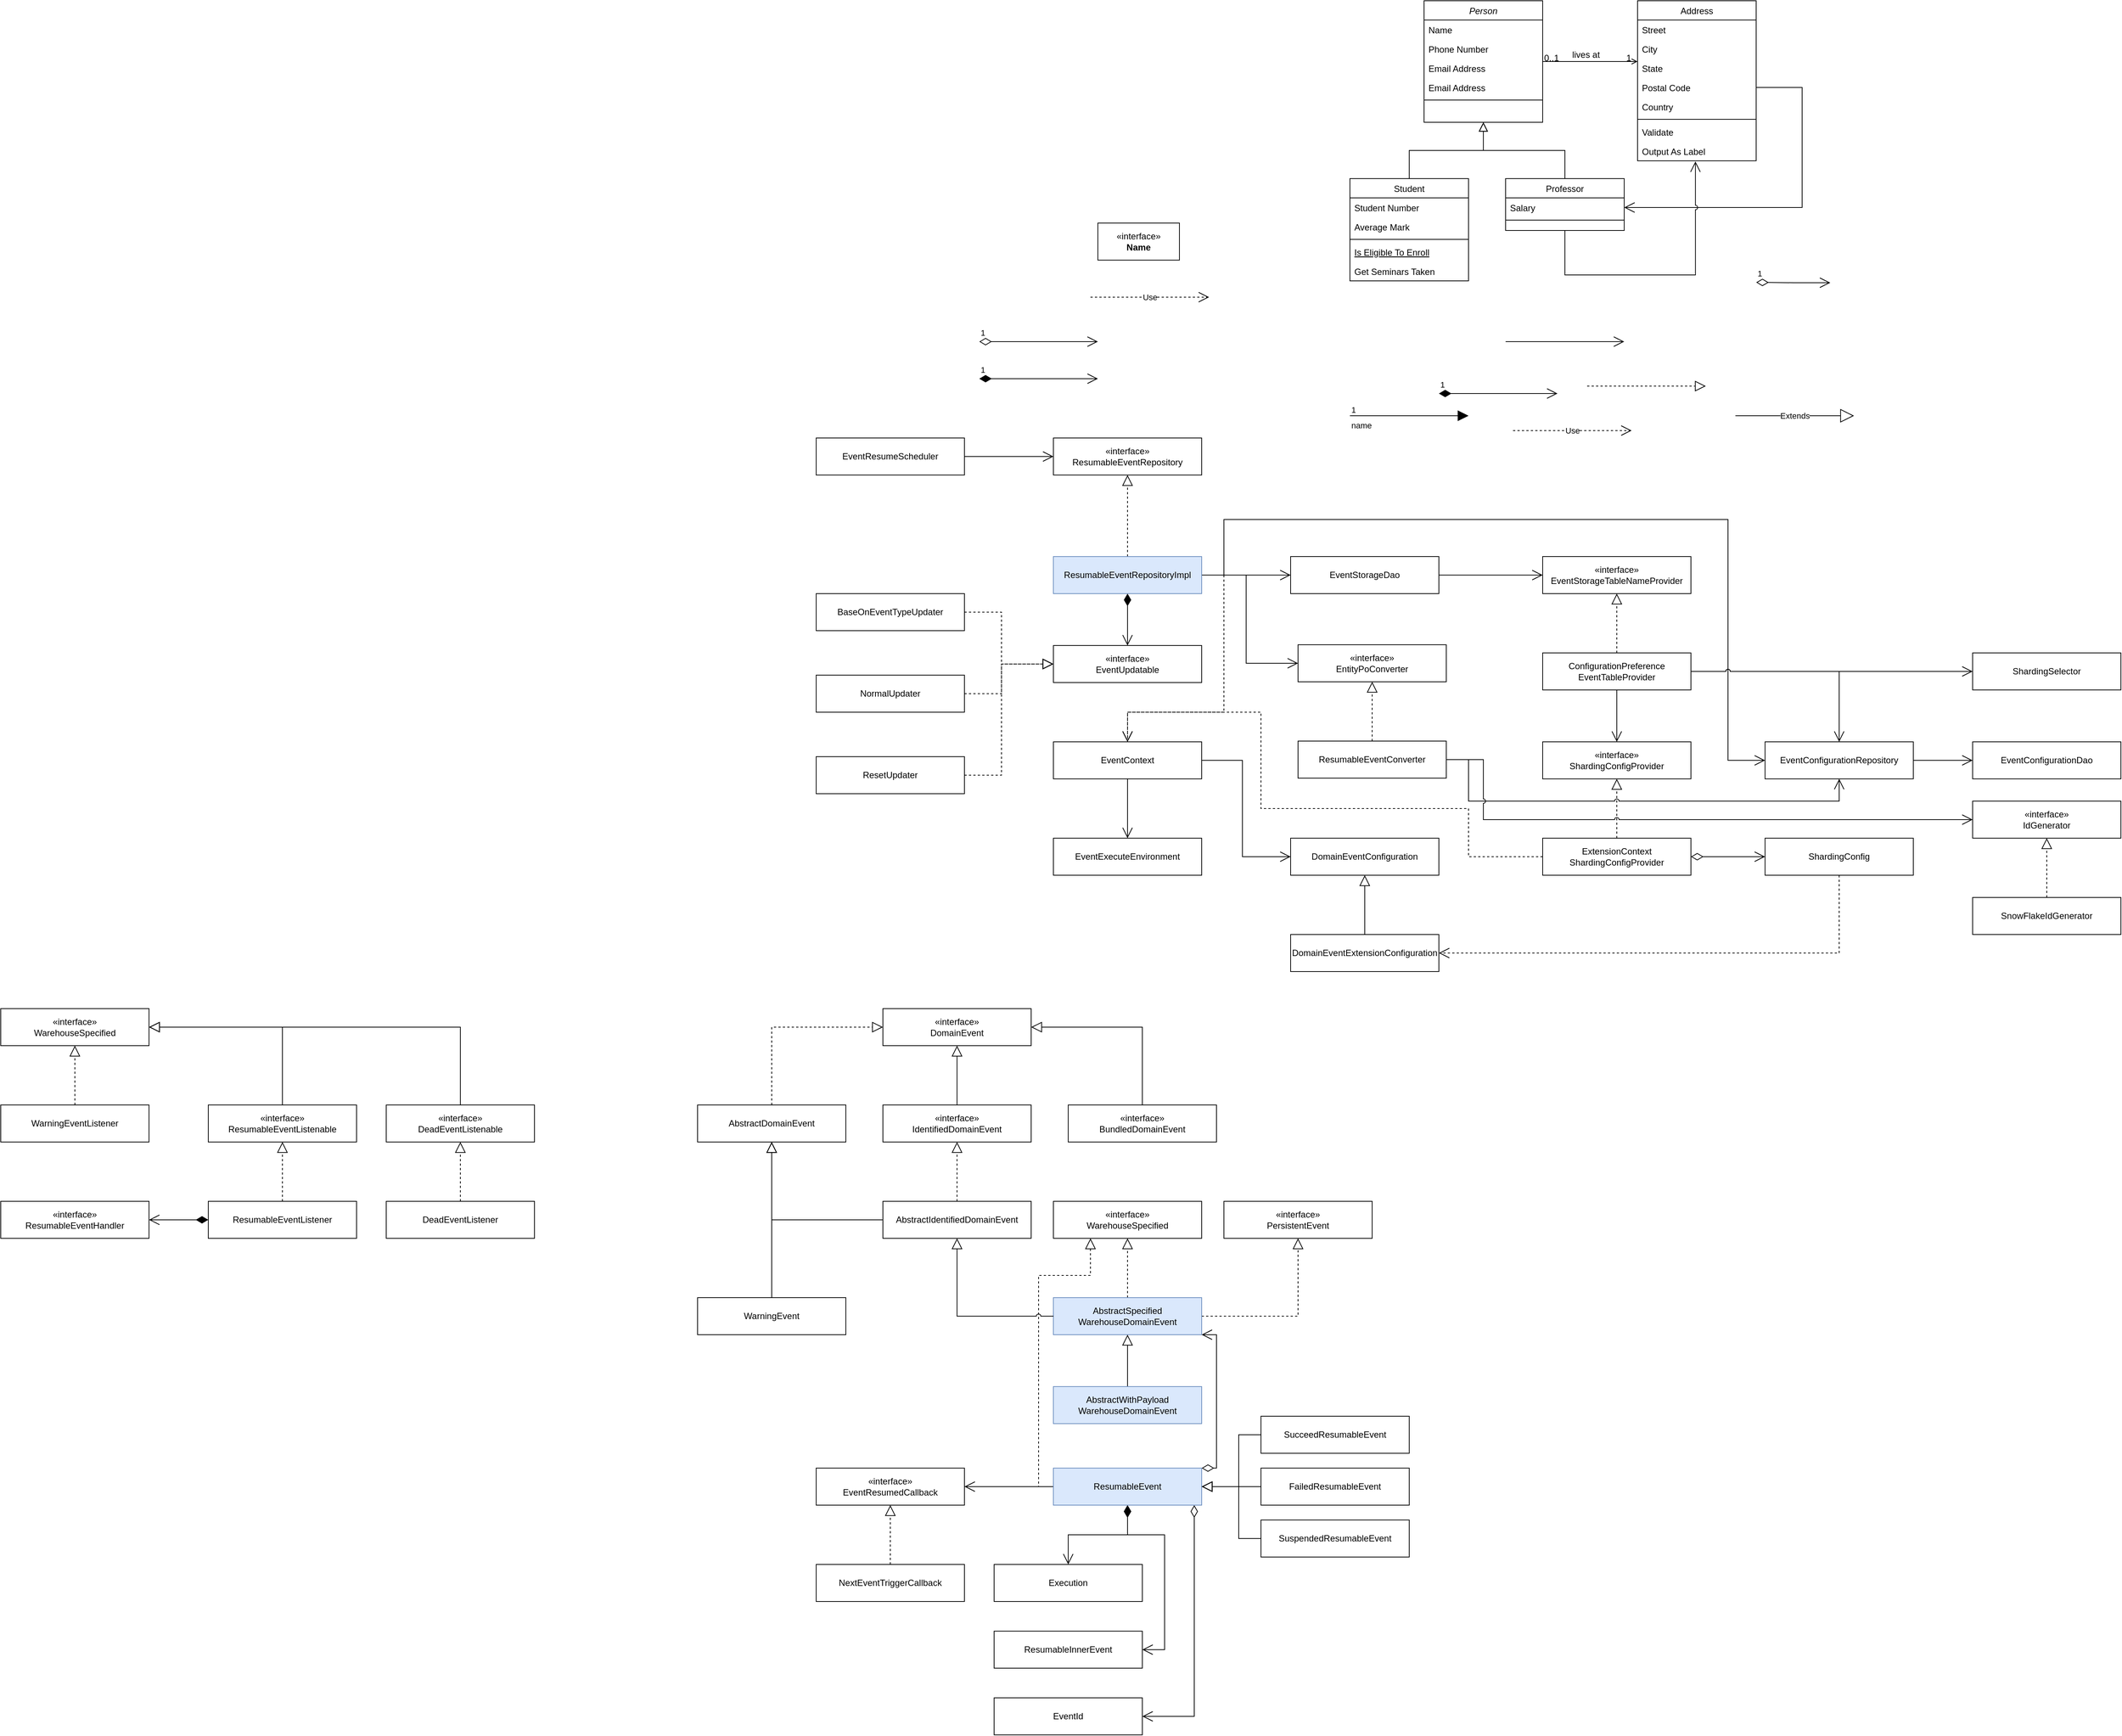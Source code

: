 <mxfile version="24.7.7">
  <diagram name="第 1 页" id="Fxgn2_xahwiR0fhLUiCK">
    <mxGraphModel dx="7326" dy="2920" grid="1" gridSize="10" guides="1" tooltips="1" connect="1" arrows="1" fold="1" page="1" pageScale="1" pageWidth="827" pageHeight="1169" math="0" shadow="0">
      <root>
        <mxCell id="0" />
        <mxCell id="1" parent="0" />
        <mxCell id="R1-a59Opiyp9M9Erppy0-1" style="edgeStyle=orthogonalEdgeStyle;rounded=0;orthogonalLoop=1;jettySize=auto;html=1;entryX=0.5;entryY=0;entryDx=0;entryDy=0;strokeColor=default;align=center;verticalAlign=middle;fontFamily=Helvetica;fontSize=11;fontColor=default;labelBackgroundColor=default;endArrow=open;endFill=0;endSize=12;dashed=1;jumpStyle=arc;" edge="1" parent="1" source="R1-a59Opiyp9M9Erppy0-39" target="R1-a59Opiyp9M9Erppy0-77">
          <mxGeometry relative="1" as="geometry">
            <Array as="points">
              <mxPoint x="280" y="1275" />
              <mxPoint x="280" y="1210" />
              <mxPoint y="1210" />
              <mxPoint y="1080" />
              <mxPoint x="-180" y="1080" />
            </Array>
          </mxGeometry>
        </mxCell>
        <mxCell id="R1-a59Opiyp9M9Erppy0-2" style="edgeStyle=orthogonalEdgeStyle;rounded=0;orthogonalLoop=1;jettySize=auto;html=1;entryX=0;entryY=0.5;entryDx=0;entryDy=0;strokeColor=default;align=center;verticalAlign=middle;fontFamily=Helvetica;fontSize=11;fontColor=default;labelBackgroundColor=default;endArrow=open;endFill=0;endSize=12;jumpStyle=arc;" edge="1" parent="1" source="R1-a59Opiyp9M9Erppy0-63" target="R1-a59Opiyp9M9Erppy0-51">
          <mxGeometry relative="1" as="geometry">
            <Array as="points">
              <mxPoint x="-50" y="895" />
              <mxPoint x="-50" y="820" />
              <mxPoint x="630" y="820" />
              <mxPoint x="630" y="1145" />
            </Array>
          </mxGeometry>
        </mxCell>
        <mxCell id="R1-a59Opiyp9M9Erppy0-3" value="Person" style="swimlane;fontStyle=2;align=center;verticalAlign=top;childLayout=stackLayout;horizontal=1;startSize=26;horizontalStack=0;resizeParent=1;resizeLast=0;collapsible=1;marginBottom=0;rounded=0;shadow=0;strokeWidth=1;" vertex="1" parent="1">
          <mxGeometry x="220" y="120" width="160" height="164" as="geometry">
            <mxRectangle x="230" y="140" width="160" height="26" as="alternateBounds" />
          </mxGeometry>
        </mxCell>
        <mxCell id="R1-a59Opiyp9M9Erppy0-4" value="Name" style="text;align=left;verticalAlign=top;spacingLeft=4;spacingRight=4;overflow=hidden;rotatable=0;points=[[0,0.5],[1,0.5]];portConstraint=eastwest;" vertex="1" parent="R1-a59Opiyp9M9Erppy0-3">
          <mxGeometry y="26" width="160" height="26" as="geometry" />
        </mxCell>
        <mxCell id="R1-a59Opiyp9M9Erppy0-5" value="Phone Number" style="text;align=left;verticalAlign=top;spacingLeft=4;spacingRight=4;overflow=hidden;rotatable=0;points=[[0,0.5],[1,0.5]];portConstraint=eastwest;rounded=0;shadow=0;html=0;" vertex="1" parent="R1-a59Opiyp9M9Erppy0-3">
          <mxGeometry y="52" width="160" height="26" as="geometry" />
        </mxCell>
        <mxCell id="R1-a59Opiyp9M9Erppy0-6" value="Email Address" style="text;align=left;verticalAlign=top;spacingLeft=4;spacingRight=4;overflow=hidden;rotatable=0;points=[[0,0.5],[1,0.5]];portConstraint=eastwest;rounded=0;shadow=0;html=0;" vertex="1" parent="R1-a59Opiyp9M9Erppy0-3">
          <mxGeometry y="78" width="160" height="26" as="geometry" />
        </mxCell>
        <mxCell id="R1-a59Opiyp9M9Erppy0-7" value="Email Address" style="text;align=left;verticalAlign=top;spacingLeft=4;spacingRight=4;overflow=hidden;rotatable=0;points=[[0,0.5],[1,0.5]];portConstraint=eastwest;rounded=0;shadow=0;html=0;" vertex="1" parent="R1-a59Opiyp9M9Erppy0-3">
          <mxGeometry y="104" width="160" height="26" as="geometry" />
        </mxCell>
        <mxCell id="R1-a59Opiyp9M9Erppy0-8" value="" style="line;html=1;strokeWidth=1;align=left;verticalAlign=middle;spacingTop=-1;spacingLeft=3;spacingRight=3;rotatable=0;labelPosition=right;points=[];portConstraint=eastwest;" vertex="1" parent="R1-a59Opiyp9M9Erppy0-3">
          <mxGeometry y="130" width="160" height="8" as="geometry" />
        </mxCell>
        <mxCell id="R1-a59Opiyp9M9Erppy0-9" value="Student" style="swimlane;fontStyle=0;align=center;verticalAlign=top;childLayout=stackLayout;horizontal=1;startSize=26;horizontalStack=0;resizeParent=1;resizeLast=0;collapsible=1;marginBottom=0;rounded=0;shadow=0;strokeWidth=1;" vertex="1" parent="1">
          <mxGeometry x="120" y="360" width="160" height="138" as="geometry">
            <mxRectangle x="130" y="380" width="160" height="26" as="alternateBounds" />
          </mxGeometry>
        </mxCell>
        <mxCell id="R1-a59Opiyp9M9Erppy0-10" value="Student Number" style="text;align=left;verticalAlign=top;spacingLeft=4;spacingRight=4;overflow=hidden;rotatable=0;points=[[0,0.5],[1,0.5]];portConstraint=eastwest;" vertex="1" parent="R1-a59Opiyp9M9Erppy0-9">
          <mxGeometry y="26" width="160" height="26" as="geometry" />
        </mxCell>
        <mxCell id="R1-a59Opiyp9M9Erppy0-11" value="Average Mark" style="text;align=left;verticalAlign=top;spacingLeft=4;spacingRight=4;overflow=hidden;rotatable=0;points=[[0,0.5],[1,0.5]];portConstraint=eastwest;rounded=0;shadow=0;html=0;" vertex="1" parent="R1-a59Opiyp9M9Erppy0-9">
          <mxGeometry y="52" width="160" height="26" as="geometry" />
        </mxCell>
        <mxCell id="R1-a59Opiyp9M9Erppy0-12" value="" style="line;html=1;strokeWidth=1;align=left;verticalAlign=middle;spacingTop=-1;spacingLeft=3;spacingRight=3;rotatable=0;labelPosition=right;points=[];portConstraint=eastwest;" vertex="1" parent="R1-a59Opiyp9M9Erppy0-9">
          <mxGeometry y="78" width="160" height="8" as="geometry" />
        </mxCell>
        <mxCell id="R1-a59Opiyp9M9Erppy0-13" value="Is Eligible To Enroll" style="text;align=left;verticalAlign=top;spacingLeft=4;spacingRight=4;overflow=hidden;rotatable=0;points=[[0,0.5],[1,0.5]];portConstraint=eastwest;fontStyle=4" vertex="1" parent="R1-a59Opiyp9M9Erppy0-9">
          <mxGeometry y="86" width="160" height="26" as="geometry" />
        </mxCell>
        <mxCell id="R1-a59Opiyp9M9Erppy0-14" value="Get Seminars Taken" style="text;align=left;verticalAlign=top;spacingLeft=4;spacingRight=4;overflow=hidden;rotatable=0;points=[[0,0.5],[1,0.5]];portConstraint=eastwest;" vertex="1" parent="R1-a59Opiyp9M9Erppy0-9">
          <mxGeometry y="112" width="160" height="26" as="geometry" />
        </mxCell>
        <mxCell id="R1-a59Opiyp9M9Erppy0-15" value="" style="endArrow=block;endSize=10;endFill=0;shadow=0;strokeWidth=1;rounded=0;curved=0;edgeStyle=elbowEdgeStyle;elbow=vertical;" edge="1" parent="1" source="R1-a59Opiyp9M9Erppy0-9" target="R1-a59Opiyp9M9Erppy0-3">
          <mxGeometry width="160" relative="1" as="geometry">
            <mxPoint x="200" y="203" as="sourcePoint" />
            <mxPoint x="200" y="203" as="targetPoint" />
          </mxGeometry>
        </mxCell>
        <mxCell id="R1-a59Opiyp9M9Erppy0-16" value="Professor" style="swimlane;fontStyle=0;align=center;verticalAlign=top;childLayout=stackLayout;horizontal=1;startSize=26;horizontalStack=0;resizeParent=1;resizeLast=0;collapsible=1;marginBottom=0;rounded=0;shadow=0;strokeWidth=1;" vertex="1" parent="1">
          <mxGeometry x="330" y="360" width="160" height="70" as="geometry">
            <mxRectangle x="340" y="380" width="170" height="26" as="alternateBounds" />
          </mxGeometry>
        </mxCell>
        <mxCell id="R1-a59Opiyp9M9Erppy0-17" value="Salary" style="text;align=left;verticalAlign=top;spacingLeft=4;spacingRight=4;overflow=hidden;rotatable=0;points=[[0,0.5],[1,0.5]];portConstraint=eastwest;" vertex="1" parent="R1-a59Opiyp9M9Erppy0-16">
          <mxGeometry y="26" width="160" height="26" as="geometry" />
        </mxCell>
        <mxCell id="R1-a59Opiyp9M9Erppy0-18" value="" style="line;html=1;strokeWidth=1;align=left;verticalAlign=middle;spacingTop=-1;spacingLeft=3;spacingRight=3;rotatable=0;labelPosition=right;points=[];portConstraint=eastwest;" vertex="1" parent="R1-a59Opiyp9M9Erppy0-16">
          <mxGeometry y="52" width="160" height="8" as="geometry" />
        </mxCell>
        <mxCell id="R1-a59Opiyp9M9Erppy0-19" value="" style="endArrow=block;endSize=10;endFill=0;shadow=0;strokeWidth=1;rounded=0;curved=0;edgeStyle=elbowEdgeStyle;elbow=vertical;" edge="1" parent="1" source="R1-a59Opiyp9M9Erppy0-16" target="R1-a59Opiyp9M9Erppy0-3">
          <mxGeometry width="160" relative="1" as="geometry">
            <mxPoint x="210" y="373" as="sourcePoint" />
            <mxPoint x="310" y="271" as="targetPoint" />
          </mxGeometry>
        </mxCell>
        <mxCell id="R1-a59Opiyp9M9Erppy0-20" value="Address" style="swimlane;fontStyle=0;align=center;verticalAlign=top;childLayout=stackLayout;horizontal=1;startSize=26;horizontalStack=0;resizeParent=1;resizeLast=0;collapsible=1;marginBottom=0;rounded=0;shadow=0;strokeWidth=1;" vertex="1" parent="1">
          <mxGeometry x="508" y="120" width="160" height="216" as="geometry">
            <mxRectangle x="550" y="140" width="160" height="26" as="alternateBounds" />
          </mxGeometry>
        </mxCell>
        <mxCell id="R1-a59Opiyp9M9Erppy0-21" value="Street" style="text;align=left;verticalAlign=top;spacingLeft=4;spacingRight=4;overflow=hidden;rotatable=0;points=[[0,0.5],[1,0.5]];portConstraint=eastwest;" vertex="1" parent="R1-a59Opiyp9M9Erppy0-20">
          <mxGeometry y="26" width="160" height="26" as="geometry" />
        </mxCell>
        <mxCell id="R1-a59Opiyp9M9Erppy0-22" value="City" style="text;align=left;verticalAlign=top;spacingLeft=4;spacingRight=4;overflow=hidden;rotatable=0;points=[[0,0.5],[1,0.5]];portConstraint=eastwest;rounded=0;shadow=0;html=0;" vertex="1" parent="R1-a59Opiyp9M9Erppy0-20">
          <mxGeometry y="52" width="160" height="26" as="geometry" />
        </mxCell>
        <mxCell id="R1-a59Opiyp9M9Erppy0-23" value="State" style="text;align=left;verticalAlign=top;spacingLeft=4;spacingRight=4;overflow=hidden;rotatable=0;points=[[0,0.5],[1,0.5]];portConstraint=eastwest;rounded=0;shadow=0;html=0;" vertex="1" parent="R1-a59Opiyp9M9Erppy0-20">
          <mxGeometry y="78" width="160" height="26" as="geometry" />
        </mxCell>
        <mxCell id="R1-a59Opiyp9M9Erppy0-24" value="Postal Code" style="text;align=left;verticalAlign=top;spacingLeft=4;spacingRight=4;overflow=hidden;rotatable=0;points=[[0,0.5],[1,0.5]];portConstraint=eastwest;rounded=0;shadow=0;html=0;" vertex="1" parent="R1-a59Opiyp9M9Erppy0-20">
          <mxGeometry y="104" width="160" height="26" as="geometry" />
        </mxCell>
        <mxCell id="R1-a59Opiyp9M9Erppy0-25" value="Country" style="text;align=left;verticalAlign=top;spacingLeft=4;spacingRight=4;overflow=hidden;rotatable=0;points=[[0,0.5],[1,0.5]];portConstraint=eastwest;rounded=0;shadow=0;html=0;" vertex="1" parent="R1-a59Opiyp9M9Erppy0-20">
          <mxGeometry y="130" width="160" height="26" as="geometry" />
        </mxCell>
        <mxCell id="R1-a59Opiyp9M9Erppy0-26" value="" style="line;html=1;strokeWidth=1;align=left;verticalAlign=middle;spacingTop=-1;spacingLeft=3;spacingRight=3;rotatable=0;labelPosition=right;points=[];portConstraint=eastwest;" vertex="1" parent="R1-a59Opiyp9M9Erppy0-20">
          <mxGeometry y="156" width="160" height="8" as="geometry" />
        </mxCell>
        <mxCell id="R1-a59Opiyp9M9Erppy0-27" value="Validate" style="text;align=left;verticalAlign=top;spacingLeft=4;spacingRight=4;overflow=hidden;rotatable=0;points=[[0,0.5],[1,0.5]];portConstraint=eastwest;" vertex="1" parent="R1-a59Opiyp9M9Erppy0-20">
          <mxGeometry y="164" width="160" height="26" as="geometry" />
        </mxCell>
        <mxCell id="R1-a59Opiyp9M9Erppy0-28" value="Output As Label" style="text;align=left;verticalAlign=top;spacingLeft=4;spacingRight=4;overflow=hidden;rotatable=0;points=[[0,0.5],[1,0.5]];portConstraint=eastwest;" vertex="1" parent="R1-a59Opiyp9M9Erppy0-20">
          <mxGeometry y="190" width="160" height="26" as="geometry" />
        </mxCell>
        <mxCell id="R1-a59Opiyp9M9Erppy0-29" value="" style="endArrow=open;shadow=0;strokeWidth=1;rounded=0;curved=0;endFill=1;edgeStyle=elbowEdgeStyle;elbow=vertical;" edge="1" parent="1" source="R1-a59Opiyp9M9Erppy0-3" target="R1-a59Opiyp9M9Erppy0-20">
          <mxGeometry x="0.5" y="41" relative="1" as="geometry">
            <mxPoint x="380" y="192" as="sourcePoint" />
            <mxPoint x="540" y="192" as="targetPoint" />
            <mxPoint x="-40" y="32" as="offset" />
          </mxGeometry>
        </mxCell>
        <mxCell id="R1-a59Opiyp9M9Erppy0-30" value="0..1" style="resizable=0;align=left;verticalAlign=bottom;labelBackgroundColor=none;fontSize=12;" connectable="0" vertex="1" parent="R1-a59Opiyp9M9Erppy0-29">
          <mxGeometry x="-1" relative="1" as="geometry">
            <mxPoint y="4" as="offset" />
          </mxGeometry>
        </mxCell>
        <mxCell id="R1-a59Opiyp9M9Erppy0-31" value="1" style="resizable=0;align=right;verticalAlign=bottom;labelBackgroundColor=none;fontSize=12;" connectable="0" vertex="1" parent="R1-a59Opiyp9M9Erppy0-29">
          <mxGeometry x="1" relative="1" as="geometry">
            <mxPoint x="-7" y="4" as="offset" />
          </mxGeometry>
        </mxCell>
        <mxCell id="R1-a59Opiyp9M9Erppy0-32" value="lives at" style="text;html=1;resizable=0;points=[];;align=center;verticalAlign=middle;labelBackgroundColor=none;rounded=0;shadow=0;strokeWidth=1;fontSize=12;" vertex="1" connectable="0" parent="R1-a59Opiyp9M9Erppy0-29">
          <mxGeometry x="0.5" y="49" relative="1" as="geometry">
            <mxPoint x="-38" y="40" as="offset" />
          </mxGeometry>
        </mxCell>
        <mxCell id="R1-a59Opiyp9M9Erppy0-33" value="DomainEventConfiguration" style="html=1;whiteSpace=wrap;" vertex="1" parent="1">
          <mxGeometry x="40" y="1250" width="200" height="50" as="geometry" />
        </mxCell>
        <mxCell id="R1-a59Opiyp9M9Erppy0-34" value="" style="endArrow=block;endSize=12;endFill=0;shadow=0;strokeWidth=1;rounded=0;edgeStyle=orthogonalEdgeStyle;elbow=vertical;" edge="1" parent="1" source="R1-a59Opiyp9M9Erppy0-35" target="R1-a59Opiyp9M9Erppy0-33">
          <mxGeometry relative="1" as="geometry" />
        </mxCell>
        <mxCell id="R1-a59Opiyp9M9Erppy0-35" value="DomainEventExtensionConfiguration" style="html=1;whiteSpace=wrap;" vertex="1" parent="1">
          <mxGeometry x="40" y="1380" width="200" height="50" as="geometry" />
        </mxCell>
        <mxCell id="R1-a59Opiyp9M9Erppy0-36" value="&lt;div&gt;«interface»&lt;br&gt;&lt;/div&gt;ShardingConfigProvider" style="html=1;whiteSpace=wrap;" vertex="1" parent="1">
          <mxGeometry x="380" y="1120" width="200" height="50" as="geometry" />
        </mxCell>
        <mxCell id="R1-a59Opiyp9M9Erppy0-37" value="" style="endArrow=block;endSize=12;endFill=0;shadow=0;strokeWidth=1;rounded=0;edgeStyle=orthogonalEdgeStyle;elbow=vertical;dashed=1;" edge="1" parent="1" source="R1-a59Opiyp9M9Erppy0-39" target="R1-a59Opiyp9M9Erppy0-36">
          <mxGeometry relative="1" as="geometry" />
        </mxCell>
        <mxCell id="R1-a59Opiyp9M9Erppy0-38" value="" style="edgeStyle=orthogonalEdgeStyle;rounded=0;orthogonalLoop=1;jettySize=auto;html=1;startSize=14;endSize=12;startArrow=diamondThin;startFill=0;endArrow=open;endFill=0;" edge="1" parent="1" source="R1-a59Opiyp9M9Erppy0-39" target="R1-a59Opiyp9M9Erppy0-41">
          <mxGeometry relative="1" as="geometry" />
        </mxCell>
        <mxCell id="R1-a59Opiyp9M9Erppy0-39" value="ExtensionContext&lt;div&gt;ShardingConfigProvider&lt;/div&gt;" style="html=1;whiteSpace=wrap;" vertex="1" parent="1">
          <mxGeometry x="380" y="1250" width="200" height="50" as="geometry" />
        </mxCell>
        <mxCell id="R1-a59Opiyp9M9Erppy0-40" style="edgeStyle=orthogonalEdgeStyle;rounded=0;orthogonalLoop=1;jettySize=auto;html=1;entryX=1;entryY=0.5;entryDx=0;entryDy=0;strokeColor=default;align=center;verticalAlign=middle;fontFamily=Helvetica;fontSize=11;fontColor=default;labelBackgroundColor=default;endArrow=open;endFill=0;endSize=12;exitX=0.5;exitY=1;exitDx=0;exitDy=0;dashed=1;" edge="1" parent="1" source="R1-a59Opiyp9M9Erppy0-41" target="R1-a59Opiyp9M9Erppy0-35">
          <mxGeometry relative="1" as="geometry">
            <Array as="points">
              <mxPoint x="780" y="1405" />
            </Array>
          </mxGeometry>
        </mxCell>
        <mxCell id="R1-a59Opiyp9M9Erppy0-41" value="ShardingConfig" style="html=1;whiteSpace=wrap;" vertex="1" parent="1">
          <mxGeometry x="680" y="1250" width="200" height="50" as="geometry" />
        </mxCell>
        <mxCell id="R1-a59Opiyp9M9Erppy0-42" value="1" style="endArrow=open;html=1;endSize=12;startArrow=diamondThin;startSize=14;startFill=0;edgeStyle=orthogonalEdgeStyle;align=left;verticalAlign=bottom;rounded=0;entryX=0;entryY=0.5;entryDx=0;entryDy=0;" edge="1" parent="1">
          <mxGeometry x="-1" y="3" relative="1" as="geometry">
            <mxPoint x="668" y="500" as="sourcePoint" />
            <mxPoint x="768" y="500.5" as="targetPoint" />
          </mxGeometry>
        </mxCell>
        <mxCell id="R1-a59Opiyp9M9Erppy0-43" value="&lt;div&gt;«interface»&lt;br&gt;&lt;/div&gt;EventStorageTableNameProvider" style="html=1;whiteSpace=wrap;" vertex="1" parent="1">
          <mxGeometry x="380" y="870" width="200" height="50" as="geometry" />
        </mxCell>
        <mxCell id="R1-a59Opiyp9M9Erppy0-44" value="" style="endArrow=block;endSize=12;endFill=0;shadow=0;strokeWidth=1;rounded=0;edgeStyle=orthogonalEdgeStyle;elbow=vertical;dashed=1;" edge="1" parent="1" source="R1-a59Opiyp9M9Erppy0-48" target="R1-a59Opiyp9M9Erppy0-43">
          <mxGeometry relative="1" as="geometry" />
        </mxCell>
        <mxCell id="R1-a59Opiyp9M9Erppy0-45" value="" style="edgeStyle=orthogonalEdgeStyle;rounded=0;orthogonalLoop=1;jettySize=auto;html=1;startSize=6;endSize=12;startArrow=none;startFill=0;endArrow=open;endFill=0;entryX=0.5;entryY=0;entryDx=0;entryDy=0;" edge="1" parent="1" source="R1-a59Opiyp9M9Erppy0-48" target="R1-a59Opiyp9M9Erppy0-36">
          <mxGeometry relative="1" as="geometry">
            <mxPoint x="680" y="1025" as="targetPoint" />
          </mxGeometry>
        </mxCell>
        <mxCell id="R1-a59Opiyp9M9Erppy0-46" style="edgeStyle=orthogonalEdgeStyle;rounded=0;orthogonalLoop=1;jettySize=auto;html=1;entryX=0.5;entryY=0;entryDx=0;entryDy=0;endSize=12;endArrow=open;endFill=0;jumpStyle=arc;" edge="1" parent="1" source="R1-a59Opiyp9M9Erppy0-48" target="R1-a59Opiyp9M9Erppy0-51">
          <mxGeometry relative="1" as="geometry" />
        </mxCell>
        <mxCell id="R1-a59Opiyp9M9Erppy0-47" style="edgeStyle=orthogonalEdgeStyle;rounded=0;orthogonalLoop=1;jettySize=auto;html=1;entryX=0;entryY=0.5;entryDx=0;entryDy=0;endArrow=open;endFill=0;endSize=12;jumpStyle=arc;" edge="1" parent="1" source="R1-a59Opiyp9M9Erppy0-48" target="R1-a59Opiyp9M9Erppy0-53">
          <mxGeometry relative="1" as="geometry" />
        </mxCell>
        <mxCell id="R1-a59Opiyp9M9Erppy0-48" value="ConfigurationPreference&lt;div&gt;EventTableProvider&lt;/div&gt;" style="html=1;whiteSpace=wrap;" vertex="1" parent="1">
          <mxGeometry x="380" y="1000" width="200" height="50" as="geometry" />
        </mxCell>
        <mxCell id="R1-a59Opiyp9M9Erppy0-49" value="Use" style="endArrow=open;endSize=12;dashed=1;html=1;rounded=0;" edge="1" parent="1">
          <mxGeometry width="160" relative="1" as="geometry">
            <mxPoint x="-230" y="520" as="sourcePoint" />
            <mxPoint x="-70" y="520" as="targetPoint" />
          </mxGeometry>
        </mxCell>
        <mxCell id="R1-a59Opiyp9M9Erppy0-50" value="" style="edgeStyle=orthogonalEdgeStyle;rounded=0;orthogonalLoop=1;jettySize=auto;html=1;strokeColor=default;align=center;verticalAlign=middle;fontFamily=Helvetica;fontSize=11;fontColor=default;labelBackgroundColor=default;endArrow=open;endFill=0;endSize=12;" edge="1" parent="1" source="R1-a59Opiyp9M9Erppy0-51" target="R1-a59Opiyp9M9Erppy0-56">
          <mxGeometry relative="1" as="geometry" />
        </mxCell>
        <mxCell id="R1-a59Opiyp9M9Erppy0-51" value="EventConfigurationRepository" style="html=1;whiteSpace=wrap;" vertex="1" parent="1">
          <mxGeometry x="680" y="1120" width="200" height="50" as="geometry" />
        </mxCell>
        <mxCell id="R1-a59Opiyp9M9Erppy0-52" value="&amp;laquo;interface&amp;raquo;&lt;br&gt;&lt;b&gt;Name&lt;/b&gt;" style="html=1;whiteSpace=wrap;" vertex="1" parent="1">
          <mxGeometry x="-220" y="420" width="110" height="50" as="geometry" />
        </mxCell>
        <mxCell id="R1-a59Opiyp9M9Erppy0-53" value="ShardingSelector" style="html=1;whiteSpace=wrap;" vertex="1" parent="1">
          <mxGeometry x="960" y="1000" width="200" height="50" as="geometry" />
        </mxCell>
        <mxCell id="R1-a59Opiyp9M9Erppy0-54" style="edgeStyle=orthogonalEdgeStyle;rounded=0;orthogonalLoop=1;jettySize=auto;html=1;entryX=0;entryY=0.5;entryDx=0;entryDy=0;endSize=12;endArrow=open;endFill=0;" edge="1" parent="1" source="R1-a59Opiyp9M9Erppy0-55" target="R1-a59Opiyp9M9Erppy0-43">
          <mxGeometry relative="1" as="geometry" />
        </mxCell>
        <mxCell id="R1-a59Opiyp9M9Erppy0-55" value="EventStorageDao" style="html=1;whiteSpace=wrap;" vertex="1" parent="1">
          <mxGeometry x="40" y="870" width="200" height="50" as="geometry" />
        </mxCell>
        <mxCell id="R1-a59Opiyp9M9Erppy0-56" value="EventConfigurationDao" style="html=1;whiteSpace=wrap;" vertex="1" parent="1">
          <mxGeometry x="960" y="1120" width="200" height="50" as="geometry" />
        </mxCell>
        <mxCell id="R1-a59Opiyp9M9Erppy0-57" value="&lt;div&gt;«interface»&lt;br&gt;&lt;/div&gt;&lt;div&gt;ResumableEventRepository&lt;br&gt;&lt;/div&gt;" style="html=1;whiteSpace=wrap;" vertex="1" parent="1">
          <mxGeometry x="-280" y="710" width="200" height="50" as="geometry" />
        </mxCell>
        <mxCell id="R1-a59Opiyp9M9Erppy0-58" style="edgeStyle=orthogonalEdgeStyle;rounded=0;orthogonalLoop=1;jettySize=auto;html=1;entryX=0.5;entryY=1;entryDx=0;entryDy=0;strokeColor=default;align=center;verticalAlign=middle;fontFamily=Helvetica;fontSize=11;fontColor=default;labelBackgroundColor=default;endArrow=block;endFill=0;endSize=12;dashed=1;" edge="1" parent="1" source="R1-a59Opiyp9M9Erppy0-63" target="R1-a59Opiyp9M9Erppy0-57">
          <mxGeometry relative="1" as="geometry" />
        </mxCell>
        <mxCell id="R1-a59Opiyp9M9Erppy0-59" style="edgeStyle=orthogonalEdgeStyle;rounded=0;orthogonalLoop=1;jettySize=auto;html=1;entryX=0;entryY=0.5;entryDx=0;entryDy=0;strokeColor=default;align=center;verticalAlign=middle;fontFamily=Helvetica;fontSize=11;fontColor=default;labelBackgroundColor=default;endArrow=open;endFill=0;endSize=12;" edge="1" parent="1" source="R1-a59Opiyp9M9Erppy0-63" target="R1-a59Opiyp9M9Erppy0-55">
          <mxGeometry relative="1" as="geometry" />
        </mxCell>
        <mxCell id="R1-a59Opiyp9M9Erppy0-60" style="edgeStyle=orthogonalEdgeStyle;rounded=0;orthogonalLoop=1;jettySize=auto;html=1;entryX=0.5;entryY=0;entryDx=0;entryDy=0;strokeColor=default;align=center;verticalAlign=middle;fontFamily=Helvetica;fontSize=11;fontColor=default;labelBackgroundColor=default;endArrow=open;endFill=0;endSize=12;startArrow=diamondThin;startFill=1;startSize=14;" edge="1" parent="1" source="R1-a59Opiyp9M9Erppy0-63" target="R1-a59Opiyp9M9Erppy0-66">
          <mxGeometry relative="1" as="geometry" />
        </mxCell>
        <mxCell id="R1-a59Opiyp9M9Erppy0-61" style="edgeStyle=orthogonalEdgeStyle;rounded=0;orthogonalLoop=1;jettySize=auto;html=1;entryX=0.5;entryY=0;entryDx=0;entryDy=0;strokeColor=default;align=center;verticalAlign=middle;fontFamily=Helvetica;fontSize=11;fontColor=default;labelBackgroundColor=default;endArrow=open;endFill=0;endSize=12;dashed=1;" edge="1" parent="1" source="R1-a59Opiyp9M9Erppy0-63" target="R1-a59Opiyp9M9Erppy0-77">
          <mxGeometry relative="1" as="geometry">
            <Array as="points">
              <mxPoint x="-50" y="895" />
              <mxPoint x="-50" y="1080" />
              <mxPoint x="-180" y="1080" />
            </Array>
          </mxGeometry>
        </mxCell>
        <mxCell id="R1-a59Opiyp9M9Erppy0-62" style="edgeStyle=orthogonalEdgeStyle;rounded=0;orthogonalLoop=1;jettySize=auto;html=1;entryX=0;entryY=0.5;entryDx=0;entryDy=0;strokeColor=default;align=center;verticalAlign=middle;fontFamily=Helvetica;fontSize=11;fontColor=default;labelBackgroundColor=default;endArrow=open;endFill=0;endSize=12;" edge="1" parent="1" source="R1-a59Opiyp9M9Erppy0-63" target="R1-a59Opiyp9M9Erppy0-81">
          <mxGeometry relative="1" as="geometry" />
        </mxCell>
        <mxCell id="R1-a59Opiyp9M9Erppy0-63" value="&lt;div&gt;ResumableEventRepositoryImpl&lt;br&gt;&lt;/div&gt;" style="html=1;whiteSpace=wrap;fillColor=#dae8fc;strokeColor=#6c8ebf;" vertex="1" parent="1">
          <mxGeometry x="-280" y="870" width="200" height="50" as="geometry" />
        </mxCell>
        <mxCell id="R1-a59Opiyp9M9Erppy0-64" style="edgeStyle=orthogonalEdgeStyle;rounded=0;orthogonalLoop=1;jettySize=auto;html=1;entryX=0;entryY=0.5;entryDx=0;entryDy=0;strokeColor=default;align=center;verticalAlign=middle;fontFamily=Helvetica;fontSize=11;fontColor=default;labelBackgroundColor=default;endArrow=open;endFill=0;endSize=12;" edge="1" parent="1" source="R1-a59Opiyp9M9Erppy0-65" target="R1-a59Opiyp9M9Erppy0-57">
          <mxGeometry relative="1" as="geometry" />
        </mxCell>
        <mxCell id="R1-a59Opiyp9M9Erppy0-65" value="&lt;div&gt;EventResumeScheduler&lt;br&gt;&lt;/div&gt;" style="html=1;whiteSpace=wrap;" vertex="1" parent="1">
          <mxGeometry x="-600" y="710" width="200" height="50" as="geometry" />
        </mxCell>
        <mxCell id="R1-a59Opiyp9M9Erppy0-66" value="&lt;div&gt;«interface»&lt;br&gt;&lt;/div&gt;&lt;div&gt;EventUpdatable&lt;br&gt;&lt;/div&gt;" style="html=1;whiteSpace=wrap;" vertex="1" parent="1">
          <mxGeometry x="-280" y="990" width="200" height="50" as="geometry" />
        </mxCell>
        <mxCell id="R1-a59Opiyp9M9Erppy0-67" value="1" style="endArrow=open;html=1;endSize=12;startArrow=diamondThin;startSize=14;startFill=0;edgeStyle=orthogonalEdgeStyle;align=left;verticalAlign=bottom;rounded=0;strokeColor=default;fontFamily=Helvetica;fontSize=11;fontColor=default;labelBackgroundColor=default;" edge="1" parent="1">
          <mxGeometry x="-1" y="3" relative="1" as="geometry">
            <mxPoint x="-380" y="580" as="sourcePoint" />
            <mxPoint x="-220" y="580" as="targetPoint" />
          </mxGeometry>
        </mxCell>
        <mxCell id="R1-a59Opiyp9M9Erppy0-68" value="1" style="endArrow=open;html=1;endSize=12;startArrow=diamondThin;startSize=14;startFill=1;edgeStyle=orthogonalEdgeStyle;align=left;verticalAlign=bottom;rounded=0;strokeColor=default;fontFamily=Helvetica;fontSize=11;fontColor=default;labelBackgroundColor=default;" edge="1" parent="1">
          <mxGeometry x="-1" y="3" relative="1" as="geometry">
            <mxPoint x="-380" y="630" as="sourcePoint" />
            <mxPoint x="-220" y="630" as="targetPoint" />
          </mxGeometry>
        </mxCell>
        <mxCell id="R1-a59Opiyp9M9Erppy0-69" style="edgeStyle=orthogonalEdgeStyle;rounded=0;orthogonalLoop=1;jettySize=auto;html=1;entryX=0;entryY=0.5;entryDx=0;entryDy=0;strokeColor=default;align=center;verticalAlign=middle;fontFamily=Helvetica;fontSize=11;fontColor=default;labelBackgroundColor=default;endArrow=block;endFill=0;endSize=12;exitX=1;exitY=0.5;exitDx=0;exitDy=0;dashed=1;" edge="1" parent="1" source="R1-a59Opiyp9M9Erppy0-70" target="R1-a59Opiyp9M9Erppy0-66">
          <mxGeometry relative="1" as="geometry">
            <Array as="points">
              <mxPoint x="-350" y="1055" />
              <mxPoint x="-350" y="1015" />
            </Array>
          </mxGeometry>
        </mxCell>
        <mxCell id="R1-a59Opiyp9M9Erppy0-70" value="NormalUpdater" style="html=1;whiteSpace=wrap;" vertex="1" parent="1">
          <mxGeometry x="-600" y="1030" width="200" height="50" as="geometry" />
        </mxCell>
        <mxCell id="R1-a59Opiyp9M9Erppy0-71" style="edgeStyle=orthogonalEdgeStyle;rounded=0;orthogonalLoop=1;jettySize=auto;html=1;entryX=0;entryY=0.5;entryDx=0;entryDy=0;strokeColor=default;align=center;verticalAlign=middle;fontFamily=Helvetica;fontSize=11;fontColor=default;labelBackgroundColor=default;endArrow=block;endFill=0;endSize=12;exitX=1;exitY=0.5;exitDx=0;exitDy=0;dashed=1;" edge="1" parent="1" source="R1-a59Opiyp9M9Erppy0-72" target="R1-a59Opiyp9M9Erppy0-66">
          <mxGeometry relative="1" as="geometry">
            <Array as="points">
              <mxPoint x="-350" y="1165" />
              <mxPoint x="-350" y="1015" />
            </Array>
          </mxGeometry>
        </mxCell>
        <mxCell id="R1-a59Opiyp9M9Erppy0-72" value="ResetUpdater" style="html=1;whiteSpace=wrap;" vertex="1" parent="1">
          <mxGeometry x="-600" y="1140" width="200" height="50" as="geometry" />
        </mxCell>
        <mxCell id="R1-a59Opiyp9M9Erppy0-73" style="edgeStyle=orthogonalEdgeStyle;rounded=0;orthogonalLoop=1;jettySize=auto;html=1;entryX=0;entryY=0.5;entryDx=0;entryDy=0;strokeColor=default;align=center;verticalAlign=middle;fontFamily=Helvetica;fontSize=11;fontColor=default;labelBackgroundColor=default;endArrow=block;endFill=0;endSize=12;exitX=1;exitY=0.5;exitDx=0;exitDy=0;dashed=1;" edge="1" parent="1" source="R1-a59Opiyp9M9Erppy0-74" target="R1-a59Opiyp9M9Erppy0-66">
          <mxGeometry relative="1" as="geometry">
            <Array as="points">
              <mxPoint x="-350" y="945" />
              <mxPoint x="-350" y="1015" />
            </Array>
          </mxGeometry>
        </mxCell>
        <mxCell id="R1-a59Opiyp9M9Erppy0-74" value="BaseOnEventTypeUpdater" style="html=1;whiteSpace=wrap;" vertex="1" parent="1">
          <mxGeometry x="-600" y="920" width="200" height="50" as="geometry" />
        </mxCell>
        <mxCell id="R1-a59Opiyp9M9Erppy0-75" style="edgeStyle=orthogonalEdgeStyle;rounded=0;orthogonalLoop=1;jettySize=auto;html=1;entryX=0;entryY=0.5;entryDx=0;entryDy=0;strokeColor=default;align=center;verticalAlign=middle;fontFamily=Helvetica;fontSize=11;fontColor=default;labelBackgroundColor=default;endArrow=open;endFill=0;endSize=12;" edge="1" parent="1" source="R1-a59Opiyp9M9Erppy0-77" target="R1-a59Opiyp9M9Erppy0-33">
          <mxGeometry relative="1" as="geometry" />
        </mxCell>
        <mxCell id="R1-a59Opiyp9M9Erppy0-76" style="edgeStyle=orthogonalEdgeStyle;rounded=0;orthogonalLoop=1;jettySize=auto;html=1;entryX=0.5;entryY=0;entryDx=0;entryDy=0;strokeColor=default;align=center;verticalAlign=middle;fontFamily=Helvetica;fontSize=11;fontColor=default;labelBackgroundColor=default;endArrow=open;endFill=0;endSize=12;" edge="1" parent="1" source="R1-a59Opiyp9M9Erppy0-77" target="R1-a59Opiyp9M9Erppy0-78">
          <mxGeometry relative="1" as="geometry" />
        </mxCell>
        <mxCell id="R1-a59Opiyp9M9Erppy0-77" value="EventContext" style="html=1;whiteSpace=wrap;" vertex="1" parent="1">
          <mxGeometry x="-280" y="1120" width="200" height="50" as="geometry" />
        </mxCell>
        <mxCell id="R1-a59Opiyp9M9Erppy0-78" value="EventExecuteEnvironment" style="html=1;whiteSpace=wrap;" vertex="1" parent="1">
          <mxGeometry x="-280" y="1250" width="200" height="50" as="geometry" />
        </mxCell>
        <mxCell id="R1-a59Opiyp9M9Erppy0-79" style="edgeStyle=orthogonalEdgeStyle;rounded=0;orthogonalLoop=1;jettySize=auto;html=1;strokeColor=default;align=center;verticalAlign=middle;fontFamily=Helvetica;fontSize=11;fontColor=default;labelBackgroundColor=default;endArrow=open;endFill=0;endSize=12;jumpStyle=arc;" edge="1" parent="1" source="R1-a59Opiyp9M9Erppy0-24" target="R1-a59Opiyp9M9Erppy0-17">
          <mxGeometry relative="1" as="geometry">
            <Array as="points">
              <mxPoint x="730" y="237" />
              <mxPoint x="730" y="399" />
            </Array>
          </mxGeometry>
        </mxCell>
        <mxCell id="R1-a59Opiyp9M9Erppy0-80" style="edgeStyle=orthogonalEdgeStyle;rounded=0;orthogonalLoop=1;jettySize=auto;html=1;entryX=0.488;entryY=1.034;entryDx=0;entryDy=0;entryPerimeter=0;strokeColor=default;align=center;verticalAlign=middle;fontFamily=Helvetica;fontSize=11;fontColor=default;labelBackgroundColor=default;endArrow=open;endFill=0;endSize=12;jumpStyle=arc;" edge="1" parent="1" source="R1-a59Opiyp9M9Erppy0-16" target="R1-a59Opiyp9M9Erppy0-28">
          <mxGeometry relative="1" as="geometry">
            <Array as="points">
              <mxPoint x="410" y="490" />
              <mxPoint x="586" y="490" />
            </Array>
          </mxGeometry>
        </mxCell>
        <mxCell id="R1-a59Opiyp9M9Erppy0-81" value="&lt;div&gt;«interface»&lt;br&gt;&lt;/div&gt;EntityPoConverter" style="html=1;whiteSpace=wrap;" vertex="1" parent="1">
          <mxGeometry x="50" y="989" width="200" height="50" as="geometry" />
        </mxCell>
        <mxCell id="R1-a59Opiyp9M9Erppy0-82" value="" style="endArrow=block;endSize=12;endFill=0;shadow=0;strokeWidth=1;rounded=0;edgeStyle=orthogonalEdgeStyle;elbow=vertical;dashed=1;jumpStyle=arc;" edge="1" parent="1" source="R1-a59Opiyp9M9Erppy0-85" target="R1-a59Opiyp9M9Erppy0-81">
          <mxGeometry relative="1" as="geometry" />
        </mxCell>
        <mxCell id="R1-a59Opiyp9M9Erppy0-83" style="edgeStyle=orthogonalEdgeStyle;rounded=0;orthogonalLoop=1;jettySize=auto;html=1;entryX=0.5;entryY=1;entryDx=0;entryDy=0;shadow=0;strokeColor=default;strokeWidth=1;align=center;verticalAlign=middle;fontFamily=Helvetica;fontSize=11;fontColor=default;labelBackgroundColor=default;elbow=vertical;startArrow=none;startFill=0;startSize=14;endArrow=open;endFill=0;endSize=12;jumpStyle=arc;" edge="1" parent="1" source="R1-a59Opiyp9M9Erppy0-85" target="R1-a59Opiyp9M9Erppy0-51">
          <mxGeometry relative="1" as="geometry">
            <Array as="points">
              <mxPoint x="280" y="1144" />
              <mxPoint x="280" y="1200" />
              <mxPoint x="780" y="1200" />
            </Array>
          </mxGeometry>
        </mxCell>
        <mxCell id="R1-a59Opiyp9M9Erppy0-84" style="edgeStyle=orthogonalEdgeStyle;rounded=0;jumpStyle=arc;orthogonalLoop=1;jettySize=auto;html=1;entryX=0;entryY=0.5;entryDx=0;entryDy=0;shadow=0;strokeColor=default;strokeWidth=1;align=center;verticalAlign=middle;fontFamily=Helvetica;fontSize=11;fontColor=default;labelBackgroundColor=default;elbow=vertical;startArrow=none;startFill=0;startSize=14;endArrow=open;endFill=0;endSize=12;" edge="1" parent="1" source="R1-a59Opiyp9M9Erppy0-85" target="R1-a59Opiyp9M9Erppy0-143">
          <mxGeometry relative="1" as="geometry">
            <Array as="points">
              <mxPoint x="300" y="1144" />
              <mxPoint x="300" y="1225" />
            </Array>
          </mxGeometry>
        </mxCell>
        <mxCell id="R1-a59Opiyp9M9Erppy0-85" value="ResumableEventConverter" style="html=1;whiteSpace=wrap;" vertex="1" parent="1">
          <mxGeometry x="50" y="1119" width="200" height="50" as="geometry" />
        </mxCell>
        <mxCell id="R1-a59Opiyp9M9Erppy0-86" value="&lt;div&gt;«interface»&lt;br&gt;&lt;/div&gt;WarehouseSpecified" style="html=1;whiteSpace=wrap;" vertex="1" parent="1">
          <mxGeometry x="-280" y="1740" width="200" height="50" as="geometry" />
        </mxCell>
        <mxCell id="R1-a59Opiyp9M9Erppy0-87" value="" style="endArrow=block;endSize=12;endFill=0;shadow=0;strokeWidth=1;rounded=0;edgeStyle=orthogonalEdgeStyle;elbow=vertical;dashed=1;" edge="1" parent="1" source="R1-a59Opiyp9M9Erppy0-89" target="R1-a59Opiyp9M9Erppy0-86">
          <mxGeometry relative="1" as="geometry" />
        </mxCell>
        <mxCell id="R1-a59Opiyp9M9Erppy0-88" style="edgeStyle=orthogonalEdgeStyle;rounded=0;orthogonalLoop=1;jettySize=auto;html=1;entryX=0.5;entryY=1;entryDx=0;entryDy=0;strokeColor=default;align=center;verticalAlign=middle;fontFamily=Helvetica;fontSize=11;fontColor=default;labelBackgroundColor=default;endArrow=block;endFill=0;endSize=12;dashed=1;" edge="1" parent="1" source="R1-a59Opiyp9M9Erppy0-89" target="R1-a59Opiyp9M9Erppy0-93">
          <mxGeometry relative="1" as="geometry" />
        </mxCell>
        <mxCell id="R1-a59Opiyp9M9Erppy0-89" value="Abstract&lt;span style=&quot;background-color: initial;&quot;&gt;Specified&lt;/span&gt;&lt;div&gt;WarehouseDomainEvent&lt;/div&gt;" style="html=1;whiteSpace=wrap;fillColor=#dae8fc;strokeColor=#6c8ebf;" vertex="1" parent="1">
          <mxGeometry x="-280" y="1870" width="200" height="50" as="geometry" />
        </mxCell>
        <mxCell id="R1-a59Opiyp9M9Erppy0-90" style="edgeStyle=orthogonalEdgeStyle;rounded=0;orthogonalLoop=1;jettySize=auto;html=1;entryX=0.5;entryY=1;entryDx=0;entryDy=0;shadow=0;strokeColor=default;strokeWidth=1;align=center;verticalAlign=middle;fontFamily=Helvetica;fontSize=11;fontColor=default;labelBackgroundColor=default;elbow=vertical;endArrow=block;endFill=0;endSize=12;dashed=1;" edge="1" parent="1" source="R1-a59Opiyp9M9Erppy0-92" target="R1-a59Opiyp9M9Erppy0-129">
          <mxGeometry relative="1" as="geometry" />
        </mxCell>
        <mxCell id="R1-a59Opiyp9M9Erppy0-91" style="edgeStyle=orthogonalEdgeStyle;rounded=0;orthogonalLoop=1;jettySize=auto;html=1;entryX=0.5;entryY=1;entryDx=0;entryDy=0;shadow=0;strokeColor=default;strokeWidth=1;align=center;verticalAlign=middle;fontFamily=Helvetica;fontSize=11;fontColor=default;labelBackgroundColor=default;elbow=vertical;endArrow=block;endFill=0;endSize=12;" edge="1" parent="1" source="R1-a59Opiyp9M9Erppy0-92" target="R1-a59Opiyp9M9Erppy0-132">
          <mxGeometry relative="1" as="geometry" />
        </mxCell>
        <mxCell id="R1-a59Opiyp9M9Erppy0-92" value="AbstractIdentifiedDomainEvent&lt;div&gt;&lt;/div&gt;" style="html=1;whiteSpace=wrap;" vertex="1" parent="1">
          <mxGeometry x="-510" y="1740" width="200" height="50" as="geometry" />
        </mxCell>
        <mxCell id="R1-a59Opiyp9M9Erppy0-93" value="&lt;div&gt;«interface»&lt;br&gt;&lt;/div&gt;PersistentEvent" style="html=1;whiteSpace=wrap;" vertex="1" parent="1">
          <mxGeometry x="-50" y="1740" width="200" height="50" as="geometry" />
        </mxCell>
        <mxCell id="R1-a59Opiyp9M9Erppy0-94" style="edgeStyle=orthogonalEdgeStyle;rounded=0;orthogonalLoop=1;jettySize=auto;html=1;entryX=0.5;entryY=1;entryDx=0;entryDy=0;strokeColor=default;align=center;verticalAlign=middle;fontFamily=Helvetica;fontSize=11;fontColor=default;labelBackgroundColor=default;endArrow=block;endFill=0;endSize=12;" edge="1" parent="1" source="R1-a59Opiyp9M9Erppy0-95" target="R1-a59Opiyp9M9Erppy0-89">
          <mxGeometry relative="1" as="geometry" />
        </mxCell>
        <mxCell id="R1-a59Opiyp9M9Erppy0-95" value="AbstractWithPayload&lt;div&gt;WarehouseDomainEvent&lt;br&gt;&lt;/div&gt;" style="html=1;whiteSpace=wrap;fillColor=#dae8fc;strokeColor=#6c8ebf;" vertex="1" parent="1">
          <mxGeometry x="-280" y="1990" width="200" height="50" as="geometry" />
        </mxCell>
        <mxCell id="R1-a59Opiyp9M9Erppy0-96" style="edgeStyle=orthogonalEdgeStyle;rounded=0;orthogonalLoop=1;jettySize=auto;html=1;entryX=0.25;entryY=1;entryDx=0;entryDy=0;strokeColor=default;align=center;verticalAlign=middle;fontFamily=Helvetica;fontSize=11;fontColor=default;labelBackgroundColor=default;endArrow=block;endFill=0;endSize=12;dashed=1;" edge="1" parent="1" source="R1-a59Opiyp9M9Erppy0-102" target="R1-a59Opiyp9M9Erppy0-86">
          <mxGeometry relative="1" as="geometry">
            <Array as="points">
              <mxPoint x="-300" y="2125" />
              <mxPoint x="-300" y="1840" />
              <mxPoint x="-230" y="1840" />
            </Array>
          </mxGeometry>
        </mxCell>
        <mxCell id="R1-a59Opiyp9M9Erppy0-97" style="edgeStyle=orthogonalEdgeStyle;rounded=0;orthogonalLoop=1;jettySize=auto;html=1;entryX=1;entryY=0.5;entryDx=0;entryDy=0;endSize=12;endArrow=open;endFill=0;" edge="1" parent="1" source="R1-a59Opiyp9M9Erppy0-102" target="R1-a59Opiyp9M9Erppy0-110">
          <mxGeometry relative="1" as="geometry" />
        </mxCell>
        <mxCell id="R1-a59Opiyp9M9Erppy0-98" style="edgeStyle=orthogonalEdgeStyle;rounded=0;orthogonalLoop=1;jettySize=auto;html=1;shadow=0;strokeColor=default;strokeWidth=1;align=center;verticalAlign=middle;fontFamily=Helvetica;fontSize=11;fontColor=default;labelBackgroundColor=default;elbow=vertical;endArrow=open;endFill=0;endSize=12;startArrow=diamondThin;startFill=1;startSize=14;" edge="1" parent="1" source="R1-a59Opiyp9M9Erppy0-102" target="R1-a59Opiyp9M9Erppy0-126">
          <mxGeometry relative="1" as="geometry" />
        </mxCell>
        <mxCell id="R1-a59Opiyp9M9Erppy0-99" style="edgeStyle=orthogonalEdgeStyle;rounded=0;orthogonalLoop=1;jettySize=auto;html=1;entryX=1;entryY=0.5;entryDx=0;entryDy=0;shadow=0;strokeColor=default;strokeWidth=1;align=center;verticalAlign=middle;fontFamily=Helvetica;fontSize=11;fontColor=default;labelBackgroundColor=default;elbow=vertical;startArrow=diamondThin;startFill=1;startSize=14;endArrow=open;endFill=0;endSize=12;" edge="1" parent="1" source="R1-a59Opiyp9M9Erppy0-102" target="R1-a59Opiyp9M9Erppy0-127">
          <mxGeometry relative="1" as="geometry">
            <Array as="points">
              <mxPoint x="-180" y="2190" />
              <mxPoint x="-130" y="2190" />
              <mxPoint x="-130" y="2345" />
            </Array>
          </mxGeometry>
        </mxCell>
        <mxCell id="R1-a59Opiyp9M9Erppy0-100" style="edgeStyle=orthogonalEdgeStyle;rounded=0;orthogonalLoop=1;jettySize=auto;html=1;entryX=1;entryY=0.5;entryDx=0;entryDy=0;shadow=0;strokeColor=default;strokeWidth=1;align=center;verticalAlign=middle;fontFamily=Helvetica;fontSize=11;fontColor=default;labelBackgroundColor=default;elbow=vertical;startArrow=diamondThin;startFill=0;startSize=14;endArrow=open;endFill=0;endSize=12;" edge="1" parent="1" source="R1-a59Opiyp9M9Erppy0-102" target="R1-a59Opiyp9M9Erppy0-135">
          <mxGeometry relative="1" as="geometry">
            <Array as="points">
              <mxPoint x="-90" y="2435" />
            </Array>
          </mxGeometry>
        </mxCell>
        <mxCell id="R1-a59Opiyp9M9Erppy0-101" style="edgeStyle=orthogonalEdgeStyle;rounded=0;orthogonalLoop=1;jettySize=auto;html=1;entryX=1;entryY=1;entryDx=0;entryDy=0;shadow=0;strokeColor=default;strokeWidth=1;align=center;verticalAlign=middle;fontFamily=Helvetica;fontSize=11;fontColor=default;labelBackgroundColor=default;elbow=vertical;startArrow=diamondThin;startFill=0;startSize=14;endArrow=open;endFill=0;endSize=12;exitX=1;exitY=0;exitDx=0;exitDy=0;" edge="1" parent="1" source="R1-a59Opiyp9M9Erppy0-102" target="R1-a59Opiyp9M9Erppy0-89">
          <mxGeometry relative="1" as="geometry">
            <Array as="points">
              <mxPoint x="-60" y="2100" />
              <mxPoint x="-60" y="1920" />
            </Array>
          </mxGeometry>
        </mxCell>
        <mxCell id="R1-a59Opiyp9M9Erppy0-102" value="ResumableEvent" style="html=1;whiteSpace=wrap;fillColor=#dae8fc;strokeColor=#6c8ebf;" vertex="1" parent="1">
          <mxGeometry x="-280" y="2100" width="200" height="50" as="geometry" />
        </mxCell>
        <mxCell id="R1-a59Opiyp9M9Erppy0-103" style="edgeStyle=orthogonalEdgeStyle;rounded=0;orthogonalLoop=1;jettySize=auto;html=1;entryX=1;entryY=0.5;entryDx=0;entryDy=0;strokeColor=default;align=center;verticalAlign=middle;fontFamily=Helvetica;fontSize=11;fontColor=default;labelBackgroundColor=default;endArrow=block;endFill=0;endSize=12;" edge="1" parent="1" source="R1-a59Opiyp9M9Erppy0-104" target="R1-a59Opiyp9M9Erppy0-102">
          <mxGeometry relative="1" as="geometry">
            <Array as="points">
              <mxPoint x="-30" y="2055" />
              <mxPoint x="-30" y="2125" />
            </Array>
          </mxGeometry>
        </mxCell>
        <mxCell id="R1-a59Opiyp9M9Erppy0-104" value="&lt;div&gt;SucceedResumableEvent&lt;br&gt;&lt;/div&gt;" style="html=1;whiteSpace=wrap;" vertex="1" parent="1">
          <mxGeometry y="2030" width="200" height="50" as="geometry" />
        </mxCell>
        <mxCell id="R1-a59Opiyp9M9Erppy0-105" value="" style="edgeStyle=orthogonalEdgeStyle;rounded=0;orthogonalLoop=1;jettySize=auto;html=1;strokeColor=default;align=center;verticalAlign=middle;fontFamily=Helvetica;fontSize=11;fontColor=default;labelBackgroundColor=default;endArrow=block;endFill=0;endSize=12;" edge="1" parent="1" source="R1-a59Opiyp9M9Erppy0-106" target="R1-a59Opiyp9M9Erppy0-102">
          <mxGeometry relative="1" as="geometry" />
        </mxCell>
        <mxCell id="R1-a59Opiyp9M9Erppy0-106" value="&lt;div&gt;FailedResumableEvent&lt;br&gt;&lt;/div&gt;" style="html=1;whiteSpace=wrap;" vertex="1" parent="1">
          <mxGeometry y="2100" width="200" height="50" as="geometry" />
        </mxCell>
        <mxCell id="R1-a59Opiyp9M9Erppy0-107" style="edgeStyle=orthogonalEdgeStyle;rounded=0;orthogonalLoop=1;jettySize=auto;html=1;entryX=1;entryY=0.5;entryDx=0;entryDy=0;strokeColor=default;align=center;verticalAlign=middle;fontFamily=Helvetica;fontSize=11;fontColor=default;labelBackgroundColor=default;endArrow=block;endFill=0;endSize=12;" edge="1" parent="1" source="R1-a59Opiyp9M9Erppy0-108" target="R1-a59Opiyp9M9Erppy0-102">
          <mxGeometry relative="1" as="geometry">
            <Array as="points">
              <mxPoint x="-30" y="2195" />
              <mxPoint x="-30" y="2125" />
            </Array>
          </mxGeometry>
        </mxCell>
        <mxCell id="R1-a59Opiyp9M9Erppy0-108" value="&lt;div&gt;SuspendedResumableEvent&lt;br&gt;&lt;/div&gt;" style="html=1;whiteSpace=wrap;" vertex="1" parent="1">
          <mxGeometry y="2170" width="200" height="50" as="geometry" />
        </mxCell>
        <mxCell id="R1-a59Opiyp9M9Erppy0-109" style="edgeStyle=orthogonalEdgeStyle;rounded=0;orthogonalLoop=1;jettySize=auto;html=1;entryX=0.5;entryY=1;entryDx=0;entryDy=0;strokeColor=default;align=center;verticalAlign=middle;fontFamily=Helvetica;fontSize=11;fontColor=default;labelBackgroundColor=default;endArrow=block;endFill=0;endSize=12;jumpStyle=arc;" edge="1" parent="1" source="R1-a59Opiyp9M9Erppy0-89" target="R1-a59Opiyp9M9Erppy0-92">
          <mxGeometry relative="1" as="geometry" />
        </mxCell>
        <mxCell id="R1-a59Opiyp9M9Erppy0-110" value="&lt;div&gt;«interface»&lt;br&gt;&lt;/div&gt;EventResumedCallback" style="html=1;whiteSpace=wrap;" vertex="1" parent="1">
          <mxGeometry x="-600" y="2100" width="200" height="50" as="geometry" />
        </mxCell>
        <mxCell id="R1-a59Opiyp9M9Erppy0-111" value="" style="endArrow=block;endSize=12;endFill=0;shadow=0;strokeWidth=1;rounded=0;edgeStyle=orthogonalEdgeStyle;elbow=vertical;dashed=1;" edge="1" parent="1" source="R1-a59Opiyp9M9Erppy0-112" target="R1-a59Opiyp9M9Erppy0-110">
          <mxGeometry relative="1" as="geometry" />
        </mxCell>
        <mxCell id="R1-a59Opiyp9M9Erppy0-112" value="NextEventTriggerCallback" style="html=1;whiteSpace=wrap;" vertex="1" parent="1">
          <mxGeometry x="-600" y="2230" width="200" height="50" as="geometry" />
        </mxCell>
        <mxCell id="R1-a59Opiyp9M9Erppy0-113" value="&lt;div&gt;«interface»&lt;br&gt;&lt;/div&gt;WarehouseSpecified" style="html=1;whiteSpace=wrap;" vertex="1" parent="1">
          <mxGeometry x="-1700" y="1480" width="200" height="50" as="geometry" />
        </mxCell>
        <mxCell id="R1-a59Opiyp9M9Erppy0-114" value="" style="endArrow=block;endSize=12;endFill=0;shadow=0;strokeWidth=1;rounded=0;edgeStyle=orthogonalEdgeStyle;elbow=vertical;dashed=1;" edge="1" parent="1" source="R1-a59Opiyp9M9Erppy0-115" target="R1-a59Opiyp9M9Erppy0-113">
          <mxGeometry relative="1" as="geometry" />
        </mxCell>
        <mxCell id="R1-a59Opiyp9M9Erppy0-115" value="WarningEventListener" style="html=1;whiteSpace=wrap;" vertex="1" parent="1">
          <mxGeometry x="-1700" y="1610" width="200" height="50" as="geometry" />
        </mxCell>
        <mxCell id="R1-a59Opiyp9M9Erppy0-116" style="edgeStyle=orthogonalEdgeStyle;rounded=0;orthogonalLoop=1;jettySize=auto;html=1;entryX=1;entryY=0.5;entryDx=0;entryDy=0;shadow=0;strokeColor=default;strokeWidth=1;align=center;verticalAlign=middle;fontFamily=Helvetica;fontSize=11;fontColor=default;labelBackgroundColor=default;elbow=vertical;endArrow=block;endFill=0;endSize=12;exitX=0.5;exitY=0;exitDx=0;exitDy=0;" edge="1" parent="1" source="R1-a59Opiyp9M9Erppy0-117" target="R1-a59Opiyp9M9Erppy0-113">
          <mxGeometry relative="1" as="geometry">
            <Array as="points">
              <mxPoint x="-1320" y="1505" />
            </Array>
          </mxGeometry>
        </mxCell>
        <mxCell id="R1-a59Opiyp9M9Erppy0-117" value="&lt;div&gt;«interface»&lt;br&gt;&lt;/div&gt;ResumableEventListenable" style="html=1;whiteSpace=wrap;" vertex="1" parent="1">
          <mxGeometry x="-1420" y="1610" width="200" height="50" as="geometry" />
        </mxCell>
        <mxCell id="R1-a59Opiyp9M9Erppy0-118" style="edgeStyle=orthogonalEdgeStyle;rounded=0;orthogonalLoop=1;jettySize=auto;html=1;entryX=1;entryY=0.5;entryDx=0;entryDy=0;shadow=0;strokeColor=default;strokeWidth=1;align=center;verticalAlign=middle;fontFamily=Helvetica;fontSize=11;fontColor=default;labelBackgroundColor=default;elbow=vertical;endArrow=block;endFill=0;endSize=12;" edge="1" parent="1" source="R1-a59Opiyp9M9Erppy0-119" target="R1-a59Opiyp9M9Erppy0-113">
          <mxGeometry relative="1" as="geometry">
            <Array as="points">
              <mxPoint x="-1080" y="1505" />
            </Array>
          </mxGeometry>
        </mxCell>
        <mxCell id="R1-a59Opiyp9M9Erppy0-119" value="&lt;div&gt;«interface»&lt;br&gt;&lt;/div&gt;DeadEventListenable" style="html=1;whiteSpace=wrap;" vertex="1" parent="1">
          <mxGeometry x="-1180" y="1610" width="200" height="50" as="geometry" />
        </mxCell>
        <mxCell id="R1-a59Opiyp9M9Erppy0-120" style="edgeStyle=orthogonalEdgeStyle;rounded=0;orthogonalLoop=1;jettySize=auto;html=1;entryX=0.5;entryY=1;entryDx=0;entryDy=0;shadow=0;dashed=1;strokeColor=default;strokeWidth=1;align=center;verticalAlign=middle;fontFamily=Helvetica;fontSize=11;fontColor=default;labelBackgroundColor=default;elbow=vertical;endArrow=block;endFill=0;endSize=12;" edge="1" parent="1" source="R1-a59Opiyp9M9Erppy0-122" target="R1-a59Opiyp9M9Erppy0-117">
          <mxGeometry relative="1" as="geometry" />
        </mxCell>
        <mxCell id="R1-a59Opiyp9M9Erppy0-121" style="edgeStyle=orthogonalEdgeStyle;rounded=0;orthogonalLoop=1;jettySize=auto;html=1;shadow=0;strokeColor=default;strokeWidth=1;align=center;verticalAlign=middle;fontFamily=Helvetica;fontSize=11;fontColor=default;labelBackgroundColor=default;elbow=vertical;endArrow=open;endFill=0;endSize=12;startArrow=diamondThin;startFill=1;startSize=14;" edge="1" parent="1" source="R1-a59Opiyp9M9Erppy0-122" target="R1-a59Opiyp9M9Erppy0-125">
          <mxGeometry relative="1" as="geometry" />
        </mxCell>
        <mxCell id="R1-a59Opiyp9M9Erppy0-122" value="ResumableEventListener" style="html=1;whiteSpace=wrap;" vertex="1" parent="1">
          <mxGeometry x="-1420" y="1740" width="200" height="50" as="geometry" />
        </mxCell>
        <mxCell id="R1-a59Opiyp9M9Erppy0-123" style="edgeStyle=orthogonalEdgeStyle;rounded=0;orthogonalLoop=1;jettySize=auto;html=1;entryX=0.5;entryY=1;entryDx=0;entryDy=0;shadow=0;dashed=1;strokeColor=default;strokeWidth=1;align=center;verticalAlign=middle;fontFamily=Helvetica;fontSize=11;fontColor=default;labelBackgroundColor=default;elbow=vertical;endArrow=block;endFill=0;endSize=12;" edge="1" parent="1" source="R1-a59Opiyp9M9Erppy0-124" target="R1-a59Opiyp9M9Erppy0-119">
          <mxGeometry relative="1" as="geometry" />
        </mxCell>
        <mxCell id="R1-a59Opiyp9M9Erppy0-124" value="DeadEventListener" style="html=1;whiteSpace=wrap;" vertex="1" parent="1">
          <mxGeometry x="-1180" y="1740" width="200" height="50" as="geometry" />
        </mxCell>
        <mxCell id="R1-a59Opiyp9M9Erppy0-125" value="&lt;div&gt;«interface»&lt;br&gt;&lt;/div&gt;ResumableEventHandler" style="html=1;whiteSpace=wrap;" vertex="1" parent="1">
          <mxGeometry x="-1700" y="1740" width="200" height="50" as="geometry" />
        </mxCell>
        <mxCell id="R1-a59Opiyp9M9Erppy0-126" value="Execution&lt;div&gt;&lt;/div&gt;" style="html=1;whiteSpace=wrap;" vertex="1" parent="1">
          <mxGeometry x="-360" y="2230" width="200" height="50" as="geometry" />
        </mxCell>
        <mxCell id="R1-a59Opiyp9M9Erppy0-127" value="ResumableInnerEvent&lt;div&gt;&lt;/div&gt;" style="html=1;whiteSpace=wrap;" vertex="1" parent="1">
          <mxGeometry x="-360" y="2320" width="200" height="50" as="geometry" />
        </mxCell>
        <mxCell id="R1-a59Opiyp9M9Erppy0-128" value="" style="edgeStyle=orthogonalEdgeStyle;rounded=0;orthogonalLoop=1;jettySize=auto;html=1;shadow=0;strokeColor=default;strokeWidth=1;align=center;verticalAlign=middle;fontFamily=Helvetica;fontSize=11;fontColor=default;labelBackgroundColor=default;elbow=vertical;endArrow=block;endFill=0;endSize=12;" edge="1" parent="1" source="R1-a59Opiyp9M9Erppy0-129" target="R1-a59Opiyp9M9Erppy0-130">
          <mxGeometry relative="1" as="geometry" />
        </mxCell>
        <mxCell id="R1-a59Opiyp9M9Erppy0-129" value="&lt;div&gt;&lt;div&gt;«interface»&lt;/div&gt;&lt;/div&gt;IdentifiedDomainEvent&lt;div&gt;&lt;/div&gt;" style="html=1;whiteSpace=wrap;" vertex="1" parent="1">
          <mxGeometry x="-510" y="1610" width="200" height="50" as="geometry" />
        </mxCell>
        <mxCell id="R1-a59Opiyp9M9Erppy0-130" value="&lt;div&gt;«interface»&lt;br&gt;&lt;/div&gt;DomainEvent" style="html=1;whiteSpace=wrap;" vertex="1" parent="1">
          <mxGeometry x="-510" y="1480" width="200" height="50" as="geometry" />
        </mxCell>
        <mxCell id="R1-a59Opiyp9M9Erppy0-131" style="edgeStyle=orthogonalEdgeStyle;rounded=0;orthogonalLoop=1;jettySize=auto;html=1;entryX=0;entryY=0.5;entryDx=0;entryDy=0;shadow=0;dashed=1;strokeColor=default;strokeWidth=1;align=center;verticalAlign=middle;fontFamily=Helvetica;fontSize=11;fontColor=default;labelBackgroundColor=default;elbow=vertical;endArrow=block;endFill=0;endSize=12;exitX=0.5;exitY=0;exitDx=0;exitDy=0;" edge="1" parent="1" source="R1-a59Opiyp9M9Erppy0-132" target="R1-a59Opiyp9M9Erppy0-130">
          <mxGeometry relative="1" as="geometry">
            <Array as="points">
              <mxPoint x="-660" y="1505" />
            </Array>
          </mxGeometry>
        </mxCell>
        <mxCell id="R1-a59Opiyp9M9Erppy0-132" value="AbstractDomainEvent&lt;div&gt;&lt;/div&gt;" style="html=1;whiteSpace=wrap;" vertex="1" parent="1">
          <mxGeometry x="-760" y="1610" width="200" height="50" as="geometry" />
        </mxCell>
        <mxCell id="R1-a59Opiyp9M9Erppy0-133" style="edgeStyle=orthogonalEdgeStyle;rounded=0;orthogonalLoop=1;jettySize=auto;html=1;entryX=1;entryY=0.5;entryDx=0;entryDy=0;shadow=0;strokeColor=default;strokeWidth=1;align=center;verticalAlign=middle;fontFamily=Helvetica;fontSize=11;fontColor=default;labelBackgroundColor=default;elbow=vertical;endArrow=block;endFill=0;endSize=12;exitX=0.5;exitY=0;exitDx=0;exitDy=0;" edge="1" parent="1" source="R1-a59Opiyp9M9Erppy0-134" target="R1-a59Opiyp9M9Erppy0-130">
          <mxGeometry relative="1" as="geometry">
            <Array as="points">
              <mxPoint x="-160" y="1505" />
            </Array>
          </mxGeometry>
        </mxCell>
        <mxCell id="R1-a59Opiyp9M9Erppy0-134" value="&lt;div&gt;&lt;div&gt;«interface»&lt;/div&gt;&lt;/div&gt;&lt;div&gt;BundledDomainEvent&lt;br&gt;&lt;/div&gt;&lt;div&gt;&lt;/div&gt;" style="html=1;whiteSpace=wrap;" vertex="1" parent="1">
          <mxGeometry x="-260" y="1610" width="200" height="50" as="geometry" />
        </mxCell>
        <mxCell id="R1-a59Opiyp9M9Erppy0-135" value="EventId&lt;div&gt;&lt;/div&gt;" style="html=1;whiteSpace=wrap;" vertex="1" parent="1">
          <mxGeometry x="-360" y="2410" width="200" height="50" as="geometry" />
        </mxCell>
        <mxCell id="R1-a59Opiyp9M9Erppy0-136" value="1" style="endArrow=open;html=1;endSize=12;startArrow=diamondThin;startSize=14;startFill=1;edgeStyle=orthogonalEdgeStyle;align=left;verticalAlign=bottom;rounded=0;shadow=0;strokeColor=default;strokeWidth=1;fontFamily=Helvetica;fontSize=11;fontColor=default;labelBackgroundColor=default;elbow=vertical;" edge="1" parent="1">
          <mxGeometry x="-1" y="3" relative="1" as="geometry">
            <mxPoint x="240" y="650" as="sourcePoint" />
            <mxPoint x="400" y="650" as="targetPoint" />
          </mxGeometry>
        </mxCell>
        <mxCell id="R1-a59Opiyp9M9Erppy0-137" value="" style="endArrow=block;dashed=1;endFill=0;endSize=12;html=1;rounded=0;shadow=0;strokeColor=default;strokeWidth=1;align=center;verticalAlign=middle;fontFamily=Helvetica;fontSize=11;fontColor=default;labelBackgroundColor=default;edgeStyle=orthogonalEdgeStyle;elbow=vertical;" edge="1" parent="1">
          <mxGeometry width="160" relative="1" as="geometry">
            <mxPoint x="440" y="640" as="sourcePoint" />
            <mxPoint x="600" y="640" as="targetPoint" />
          </mxGeometry>
        </mxCell>
        <mxCell id="R1-a59Opiyp9M9Erppy0-138" value="Extends" style="endArrow=block;endSize=16;endFill=0;html=1;rounded=0;shadow=0;strokeColor=default;strokeWidth=1;align=center;verticalAlign=middle;fontFamily=Helvetica;fontSize=11;fontColor=default;labelBackgroundColor=default;edgeStyle=orthogonalEdgeStyle;elbow=vertical;" edge="1" parent="1">
          <mxGeometry width="160" relative="1" as="geometry">
            <mxPoint x="640" y="680" as="sourcePoint" />
            <mxPoint x="800" y="680" as="targetPoint" />
          </mxGeometry>
        </mxCell>
        <mxCell id="R1-a59Opiyp9M9Erppy0-139" value="Use" style="endArrow=open;endSize=12;dashed=1;html=1;rounded=0;shadow=0;strokeColor=default;strokeWidth=1;align=center;verticalAlign=middle;fontFamily=Helvetica;fontSize=11;fontColor=default;labelBackgroundColor=default;edgeStyle=orthogonalEdgeStyle;elbow=vertical;" edge="1" parent="1">
          <mxGeometry width="160" relative="1" as="geometry">
            <mxPoint x="340" y="700" as="sourcePoint" />
            <mxPoint x="500" y="700" as="targetPoint" />
          </mxGeometry>
        </mxCell>
        <mxCell id="R1-a59Opiyp9M9Erppy0-140" value="name" style="endArrow=block;endFill=1;html=1;edgeStyle=orthogonalEdgeStyle;align=left;verticalAlign=top;rounded=0;shadow=0;strokeColor=default;strokeWidth=1;fontFamily=Helvetica;fontSize=11;fontColor=default;labelBackgroundColor=default;elbow=vertical;startSize=14;endSize=12;" edge="1" parent="1">
          <mxGeometry x="-1" relative="1" as="geometry">
            <mxPoint x="120" y="680" as="sourcePoint" />
            <mxPoint x="280" y="680" as="targetPoint" />
          </mxGeometry>
        </mxCell>
        <mxCell id="R1-a59Opiyp9M9Erppy0-141" value="1" style="edgeLabel;resizable=0;html=1;align=left;verticalAlign=bottom;fontFamily=Helvetica;fontSize=11;fontColor=default;labelBackgroundColor=default;" connectable="0" vertex="1" parent="R1-a59Opiyp9M9Erppy0-140">
          <mxGeometry x="-1" relative="1" as="geometry" />
        </mxCell>
        <mxCell id="R1-a59Opiyp9M9Erppy0-142" value="" style="endArrow=open;endFill=1;endSize=12;html=1;rounded=0;shadow=0;strokeColor=default;strokeWidth=1;align=center;verticalAlign=middle;fontFamily=Helvetica;fontSize=11;fontColor=default;labelBackgroundColor=default;edgeStyle=orthogonalEdgeStyle;elbow=vertical;" edge="1" parent="1">
          <mxGeometry width="160" relative="1" as="geometry">
            <mxPoint x="330" y="580" as="sourcePoint" />
            <mxPoint x="490" y="580" as="targetPoint" />
          </mxGeometry>
        </mxCell>
        <mxCell id="R1-a59Opiyp9M9Erppy0-143" value="&lt;div&gt;«interface»&lt;br&gt;&lt;/div&gt;IdGenerator" style="html=1;whiteSpace=wrap;" vertex="1" parent="1">
          <mxGeometry x="960" y="1200" width="200" height="50" as="geometry" />
        </mxCell>
        <mxCell id="R1-a59Opiyp9M9Erppy0-144" value="" style="endArrow=block;endSize=12;endFill=0;shadow=0;strokeWidth=1;rounded=0;edgeStyle=orthogonalEdgeStyle;elbow=vertical;dashed=1;" edge="1" parent="1" source="R1-a59Opiyp9M9Erppy0-145" target="R1-a59Opiyp9M9Erppy0-143">
          <mxGeometry relative="1" as="geometry" />
        </mxCell>
        <mxCell id="R1-a59Opiyp9M9Erppy0-145" value="SnowFlakeIdGenerator" style="html=1;whiteSpace=wrap;" vertex="1" parent="1">
          <mxGeometry x="960" y="1330" width="200" height="50" as="geometry" />
        </mxCell>
        <mxCell id="R1-a59Opiyp9M9Erppy0-146" style="edgeStyle=orthogonalEdgeStyle;rounded=0;orthogonalLoop=1;jettySize=auto;html=1;shadow=0;strokeColor=default;strokeWidth=1;align=center;verticalAlign=middle;fontFamily=Helvetica;fontSize=11;fontColor=default;labelBackgroundColor=default;elbow=vertical;endArrow=block;endFill=0;endSize=12;" edge="1" parent="1" source="R1-a59Opiyp9M9Erppy0-147">
          <mxGeometry relative="1" as="geometry">
            <mxPoint x="-660" y="1660" as="targetPoint" />
          </mxGeometry>
        </mxCell>
        <mxCell id="R1-a59Opiyp9M9Erppy0-147" value="WarningEvent&lt;div&gt;&lt;/div&gt;" style="html=1;whiteSpace=wrap;" vertex="1" parent="1">
          <mxGeometry x="-760" y="1870" width="200" height="50" as="geometry" />
        </mxCell>
      </root>
    </mxGraphModel>
  </diagram>
</mxfile>
